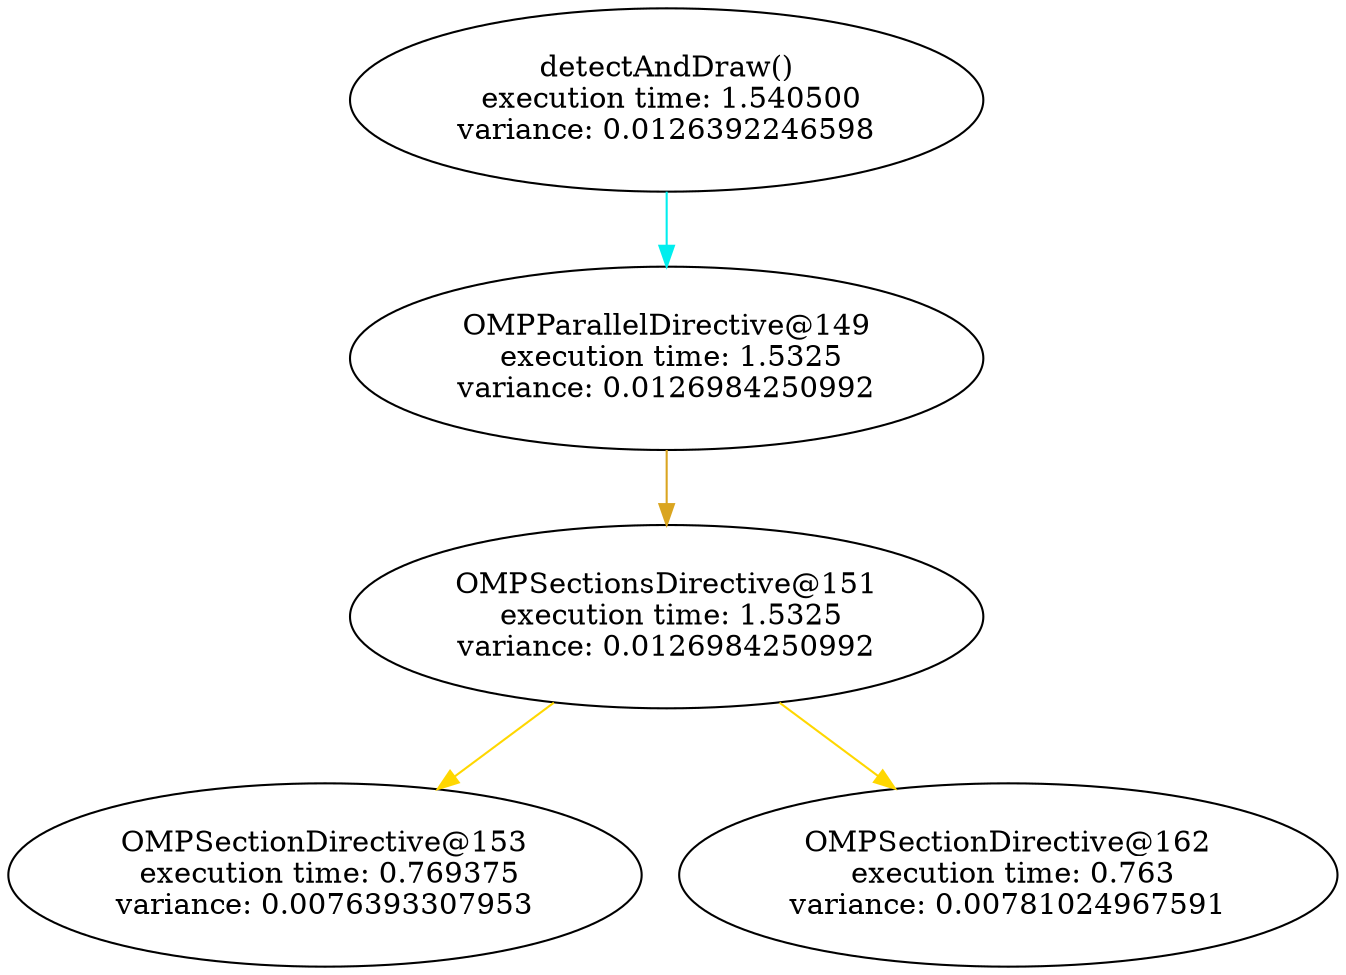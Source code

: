 digraph G {
	node [label="\N"];
	graph [bb="0,0,638,460"];
	detectAndDraw [label="detectAndDraw()\n execution time: 1.540500\nvariance: 0.0126392246598", pos="316,416", width="4.2222", height="1.2222"];
	"OMPParallelDirective@149" [label="OMPParallelDirective@149\n execution time: 1.5325\nvariance: 0.0126984250992", pos="316,292", width="4.2222", height="1.2222"];
	"OMPSectionsDirective@151" [label="OMPSectionsDirective@151\n execution time: 1.5325\nvariance: 0.0126984250992", pos="316,168", width="4.2222", height="1.2222"];
	"OMPSectionDirective@153" [label="OMPSectionDirective@153\n execution time: 0.769375\nvariance: 0.0076393307953", pos="152,44", width="4.2222", height="1.2222"];
	"OMPSectionDirective@162" [label="OMPSectionDirective@162\n execution time: 0.763\nvariance: 0.00781024967591", pos="480,44", width="4.3889", height="1.2222"];
	detectAndDraw -> "OMPParallelDirective@149" [color=cyan2, pos="e,316,336.34 316,371.93 316,363.72 316,355.04 316,346.56"];
	"OMPParallelDirective@149" -> "OMPSectionsDirective@151" [color=goldenrod, pos="e,316,212.34 316,247.93 316,239.72 316,231.04 316,222.56"];
	"OMPSectionsDirective@151" -> "OMPSectionDirective@153" [color=gold1, pos="e,206.37,85.11 261.39,126.71 246.31,115.31 229.84,102.86 214.36,91.152"];
	"OMPSectionsDirective@151" -> "OMPSectionDirective@162" [color=gold1, pos="e,425.35,85.321 370.61,126.71 385.47,115.47 401.68,103.21 416.97,91.658"];
}
